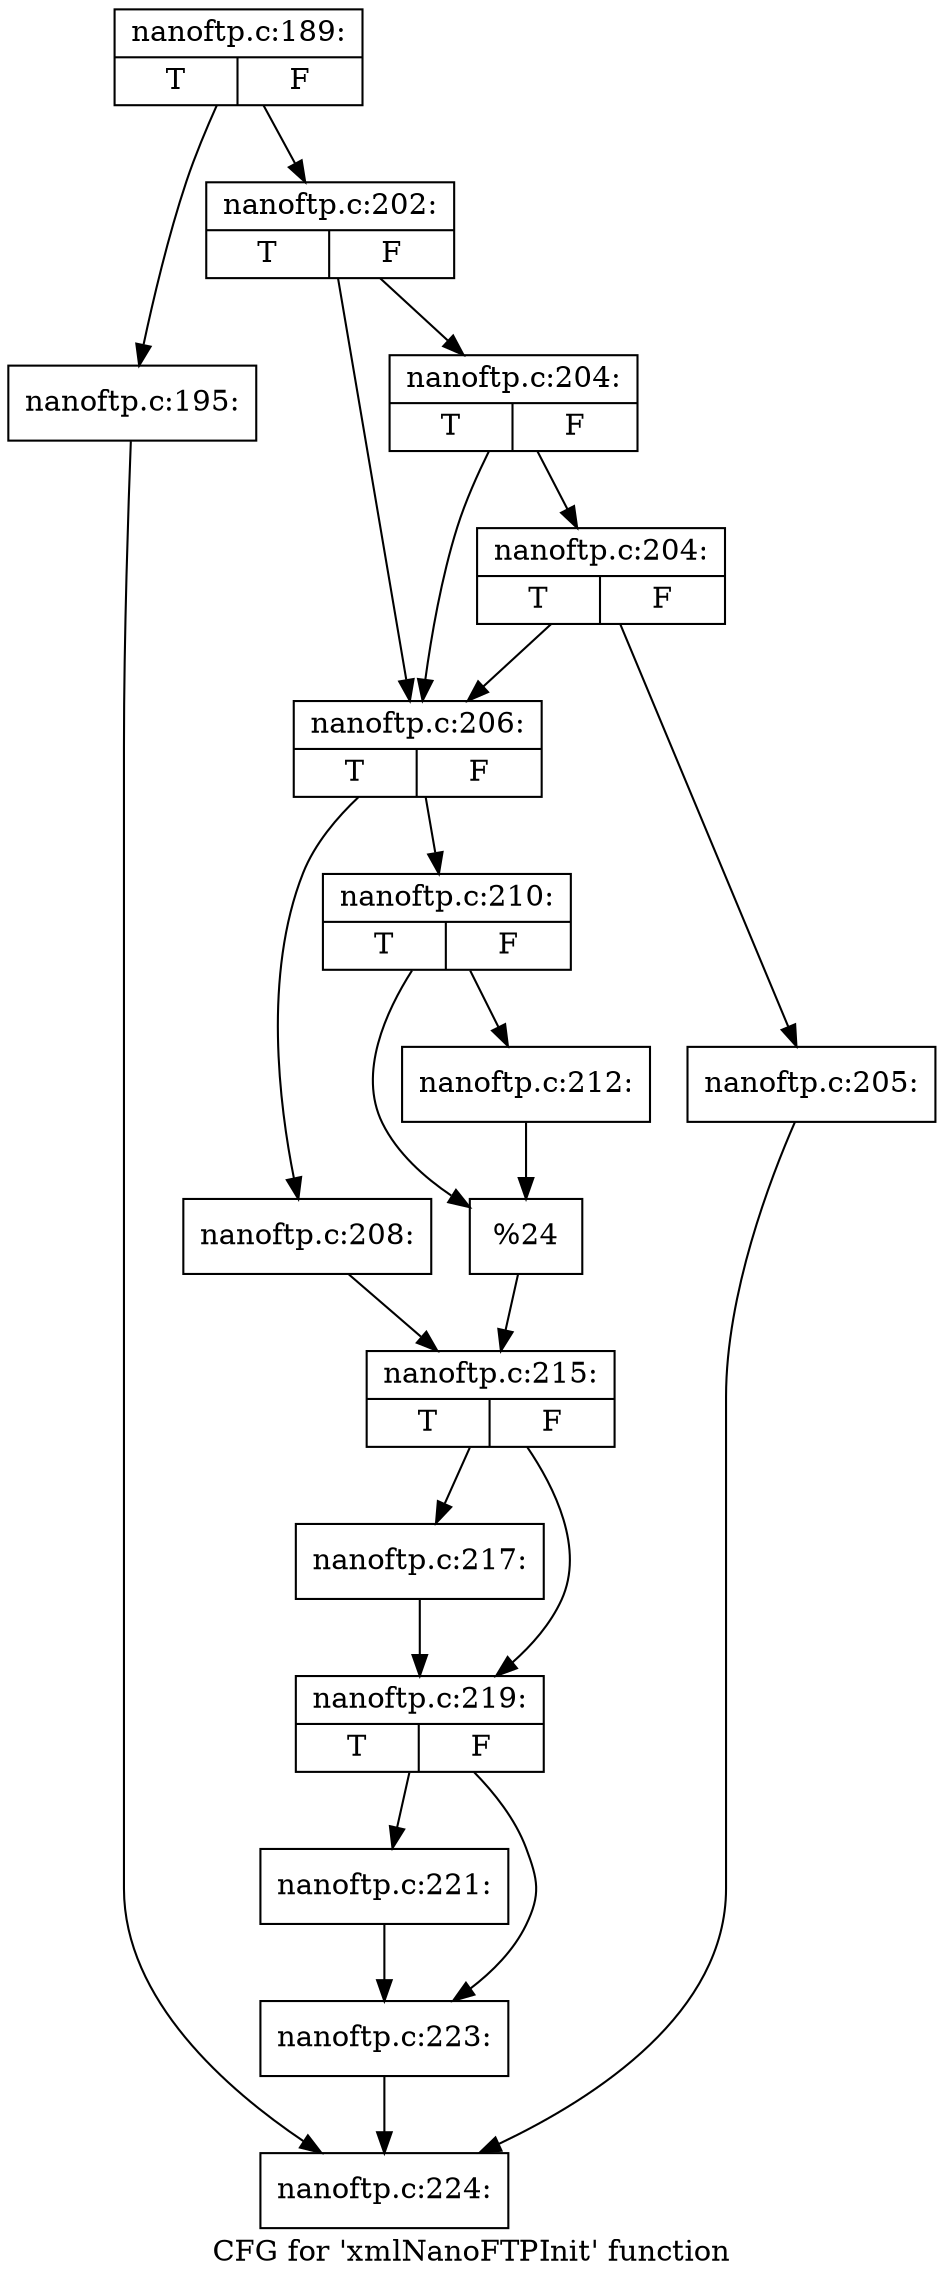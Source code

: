 digraph "CFG for 'xmlNanoFTPInit' function" {
	label="CFG for 'xmlNanoFTPInit' function";

	Node0x3d2a380 [shape=record,label="{nanoftp.c:189:|{<s0>T|<s1>F}}"];
	Node0x3d2a380 -> Node0x3d64770;
	Node0x3d2a380 -> Node0x3d647c0;
	Node0x3d64770 [shape=record,label="{nanoftp.c:195:}"];
	Node0x3d64770 -> Node0x3d646b0;
	Node0x3d647c0 [shape=record,label="{nanoftp.c:202:|{<s0>T|<s1>F}}"];
	Node0x3d647c0 -> Node0x3e28cc0;
	Node0x3d647c0 -> Node0x3e285b0;
	Node0x3e28cc0 [shape=record,label="{nanoftp.c:204:|{<s0>T|<s1>F}}"];
	Node0x3e28cc0 -> Node0x3e292f0;
	Node0x3e28cc0 -> Node0x3e285b0;
	Node0x3e292f0 [shape=record,label="{nanoftp.c:204:|{<s0>T|<s1>F}}"];
	Node0x3e292f0 -> Node0x3e280c0;
	Node0x3e292f0 -> Node0x3e285b0;
	Node0x3e280c0 [shape=record,label="{nanoftp.c:205:}"];
	Node0x3e280c0 -> Node0x3d646b0;
	Node0x3e285b0 [shape=record,label="{nanoftp.c:206:|{<s0>T|<s1>F}}"];
	Node0x3e285b0 -> Node0x3e2a050;
	Node0x3e285b0 -> Node0x3e2a0f0;
	Node0x3e2a050 [shape=record,label="{nanoftp.c:208:}"];
	Node0x3e2a050 -> Node0x3e2a0a0;
	Node0x3e2a0f0 [shape=record,label="{nanoftp.c:210:|{<s0>T|<s1>F}}"];
	Node0x3e2a0f0 -> Node0x3e2adc0;
	Node0x3e2a0f0 -> Node0x3e2ae10;
	Node0x3e2adc0 [shape=record,label="{nanoftp.c:212:}"];
	Node0x3e2adc0 -> Node0x3e2ae10;
	Node0x3e2ae10 [shape=record,label="{%24}"];
	Node0x3e2ae10 -> Node0x3e2a0a0;
	Node0x3e2a0a0 [shape=record,label="{nanoftp.c:215:|{<s0>T|<s1>F}}"];
	Node0x3e2a0a0 -> Node0x3e2b860;
	Node0x3e2a0a0 -> Node0x3e2b8b0;
	Node0x3e2b860 [shape=record,label="{nanoftp.c:217:}"];
	Node0x3e2b860 -> Node0x3e2b8b0;
	Node0x3e2b8b0 [shape=record,label="{nanoftp.c:219:|{<s0>T|<s1>F}}"];
	Node0x3e2b8b0 -> Node0x3e256e0;
	Node0x3e2b8b0 -> Node0x3e2c540;
	Node0x3e256e0 [shape=record,label="{nanoftp.c:221:}"];
	Node0x3e256e0 -> Node0x3e2c540;
	Node0x3e2c540 [shape=record,label="{nanoftp.c:223:}"];
	Node0x3e2c540 -> Node0x3d646b0;
	Node0x3d646b0 [shape=record,label="{nanoftp.c:224:}"];
}
